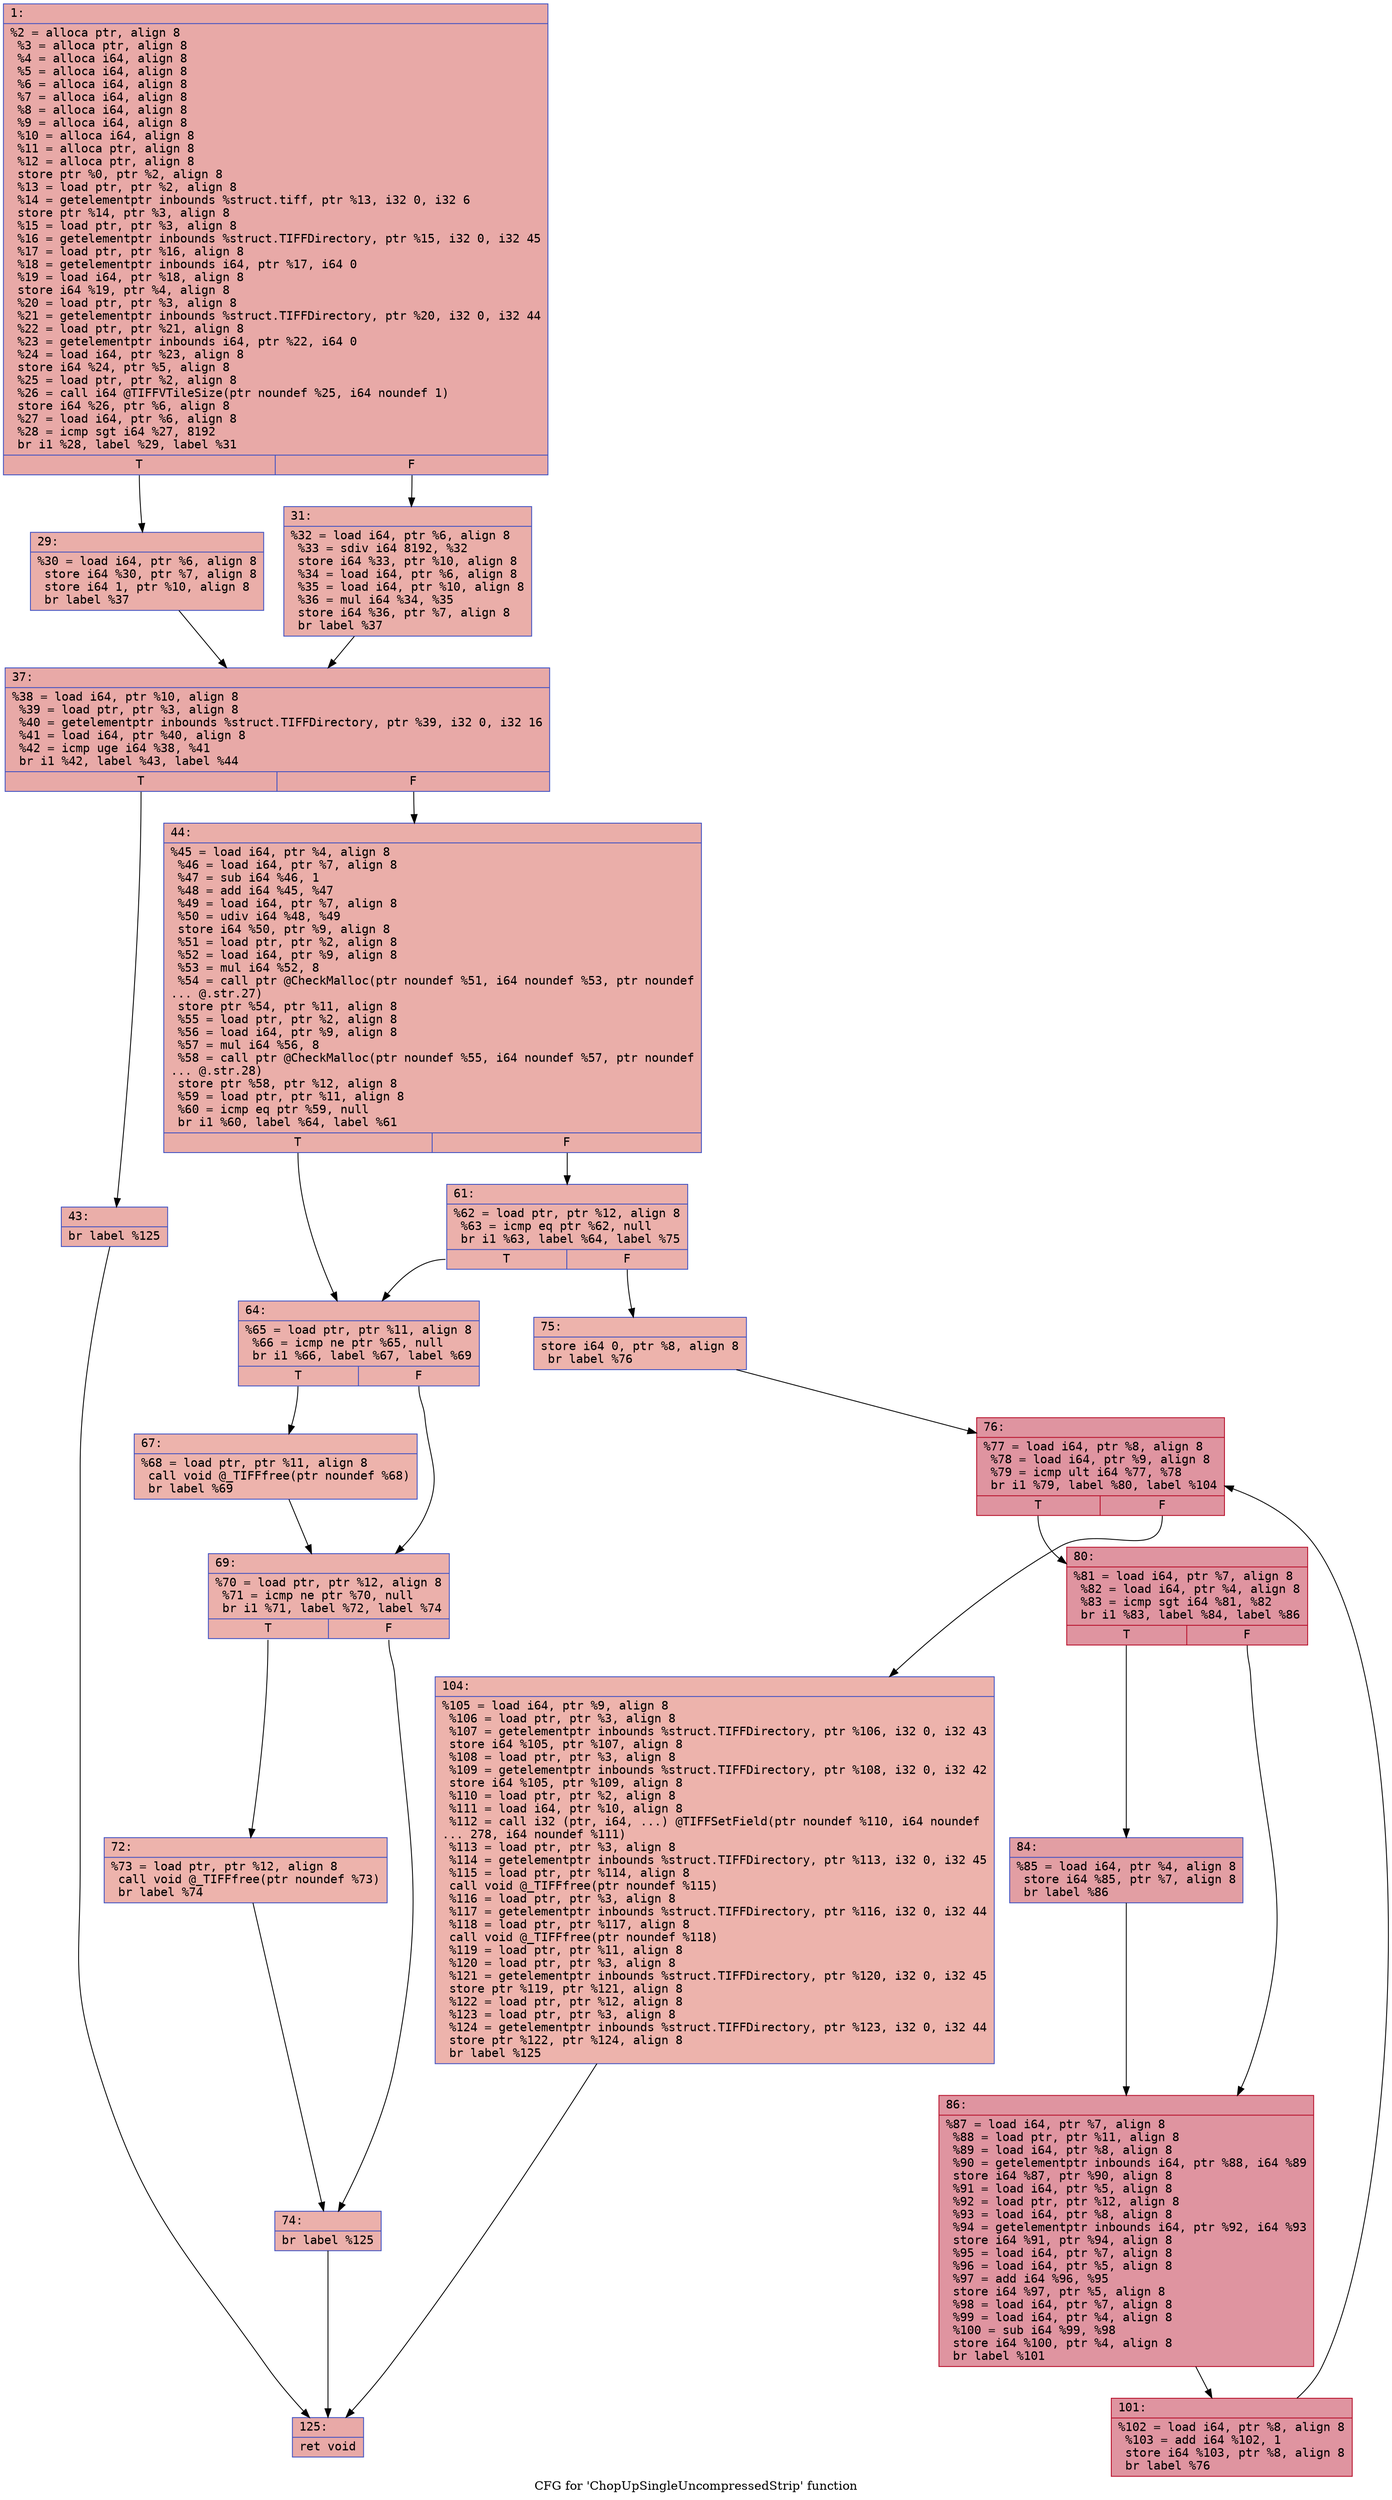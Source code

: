digraph "CFG for 'ChopUpSingleUncompressedStrip' function" {
	label="CFG for 'ChopUpSingleUncompressedStrip' function";

	Node0x6000036ae7b0 [shape=record,color="#3d50c3ff", style=filled, fillcolor="#ca3b3770" fontname="Courier",label="{1:\l|  %2 = alloca ptr, align 8\l  %3 = alloca ptr, align 8\l  %4 = alloca i64, align 8\l  %5 = alloca i64, align 8\l  %6 = alloca i64, align 8\l  %7 = alloca i64, align 8\l  %8 = alloca i64, align 8\l  %9 = alloca i64, align 8\l  %10 = alloca i64, align 8\l  %11 = alloca ptr, align 8\l  %12 = alloca ptr, align 8\l  store ptr %0, ptr %2, align 8\l  %13 = load ptr, ptr %2, align 8\l  %14 = getelementptr inbounds %struct.tiff, ptr %13, i32 0, i32 6\l  store ptr %14, ptr %3, align 8\l  %15 = load ptr, ptr %3, align 8\l  %16 = getelementptr inbounds %struct.TIFFDirectory, ptr %15, i32 0, i32 45\l  %17 = load ptr, ptr %16, align 8\l  %18 = getelementptr inbounds i64, ptr %17, i64 0\l  %19 = load i64, ptr %18, align 8\l  store i64 %19, ptr %4, align 8\l  %20 = load ptr, ptr %3, align 8\l  %21 = getelementptr inbounds %struct.TIFFDirectory, ptr %20, i32 0, i32 44\l  %22 = load ptr, ptr %21, align 8\l  %23 = getelementptr inbounds i64, ptr %22, i64 0\l  %24 = load i64, ptr %23, align 8\l  store i64 %24, ptr %5, align 8\l  %25 = load ptr, ptr %2, align 8\l  %26 = call i64 @TIFFVTileSize(ptr noundef %25, i64 noundef 1)\l  store i64 %26, ptr %6, align 8\l  %27 = load i64, ptr %6, align 8\l  %28 = icmp sgt i64 %27, 8192\l  br i1 %28, label %29, label %31\l|{<s0>T|<s1>F}}"];
	Node0x6000036ae7b0:s0 -> Node0x6000036ae800[tooltip="1 -> 29\nProbability 50.00%" ];
	Node0x6000036ae7b0:s1 -> Node0x6000036ae850[tooltip="1 -> 31\nProbability 50.00%" ];
	Node0x6000036ae800 [shape=record,color="#3d50c3ff", style=filled, fillcolor="#d0473d70" fontname="Courier",label="{29:\l|  %30 = load i64, ptr %6, align 8\l  store i64 %30, ptr %7, align 8\l  store i64 1, ptr %10, align 8\l  br label %37\l}"];
	Node0x6000036ae800 -> Node0x6000036ae8a0[tooltip="29 -> 37\nProbability 100.00%" ];
	Node0x6000036ae850 [shape=record,color="#3d50c3ff", style=filled, fillcolor="#d0473d70" fontname="Courier",label="{31:\l|  %32 = load i64, ptr %6, align 8\l  %33 = sdiv i64 8192, %32\l  store i64 %33, ptr %10, align 8\l  %34 = load i64, ptr %6, align 8\l  %35 = load i64, ptr %10, align 8\l  %36 = mul i64 %34, %35\l  store i64 %36, ptr %7, align 8\l  br label %37\l}"];
	Node0x6000036ae850 -> Node0x6000036ae8a0[tooltip="31 -> 37\nProbability 100.00%" ];
	Node0x6000036ae8a0 [shape=record,color="#3d50c3ff", style=filled, fillcolor="#ca3b3770" fontname="Courier",label="{37:\l|  %38 = load i64, ptr %10, align 8\l  %39 = load ptr, ptr %3, align 8\l  %40 = getelementptr inbounds %struct.TIFFDirectory, ptr %39, i32 0, i32 16\l  %41 = load i64, ptr %40, align 8\l  %42 = icmp uge i64 %38, %41\l  br i1 %42, label %43, label %44\l|{<s0>T|<s1>F}}"];
	Node0x6000036ae8a0:s0 -> Node0x6000036ae8f0[tooltip="37 -> 43\nProbability 50.00%" ];
	Node0x6000036ae8a0:s1 -> Node0x6000036ae940[tooltip="37 -> 44\nProbability 50.00%" ];
	Node0x6000036ae8f0 [shape=record,color="#3d50c3ff", style=filled, fillcolor="#d0473d70" fontname="Courier",label="{43:\l|  br label %125\l}"];
	Node0x6000036ae8f0 -> Node0x6000036aeda0[tooltip="43 -> 125\nProbability 100.00%" ];
	Node0x6000036ae940 [shape=record,color="#3d50c3ff", style=filled, fillcolor="#d0473d70" fontname="Courier",label="{44:\l|  %45 = load i64, ptr %4, align 8\l  %46 = load i64, ptr %7, align 8\l  %47 = sub i64 %46, 1\l  %48 = add i64 %45, %47\l  %49 = load i64, ptr %7, align 8\l  %50 = udiv i64 %48, %49\l  store i64 %50, ptr %9, align 8\l  %51 = load ptr, ptr %2, align 8\l  %52 = load i64, ptr %9, align 8\l  %53 = mul i64 %52, 8\l  %54 = call ptr @CheckMalloc(ptr noundef %51, i64 noundef %53, ptr noundef\l... @.str.27)\l  store ptr %54, ptr %11, align 8\l  %55 = load ptr, ptr %2, align 8\l  %56 = load i64, ptr %9, align 8\l  %57 = mul i64 %56, 8\l  %58 = call ptr @CheckMalloc(ptr noundef %55, i64 noundef %57, ptr noundef\l... @.str.28)\l  store ptr %58, ptr %12, align 8\l  %59 = load ptr, ptr %11, align 8\l  %60 = icmp eq ptr %59, null\l  br i1 %60, label %64, label %61\l|{<s0>T|<s1>F}}"];
	Node0x6000036ae940:s0 -> Node0x6000036ae9e0[tooltip="44 -> 64\nProbability 37.50%" ];
	Node0x6000036ae940:s1 -> Node0x6000036ae990[tooltip="44 -> 61\nProbability 62.50%" ];
	Node0x6000036ae990 [shape=record,color="#3d50c3ff", style=filled, fillcolor="#d24b4070" fontname="Courier",label="{61:\l|  %62 = load ptr, ptr %12, align 8\l  %63 = icmp eq ptr %62, null\l  br i1 %63, label %64, label %75\l|{<s0>T|<s1>F}}"];
	Node0x6000036ae990:s0 -> Node0x6000036ae9e0[tooltip="61 -> 64\nProbability 37.50%" ];
	Node0x6000036ae990:s1 -> Node0x6000036aeb70[tooltip="61 -> 75\nProbability 62.50%" ];
	Node0x6000036ae9e0 [shape=record,color="#3d50c3ff", style=filled, fillcolor="#d24b4070" fontname="Courier",label="{64:\l|  %65 = load ptr, ptr %11, align 8\l  %66 = icmp ne ptr %65, null\l  br i1 %66, label %67, label %69\l|{<s0>T|<s1>F}}"];
	Node0x6000036ae9e0:s0 -> Node0x6000036aea30[tooltip="64 -> 67\nProbability 62.50%" ];
	Node0x6000036ae9e0:s1 -> Node0x6000036aea80[tooltip="64 -> 69\nProbability 37.50%" ];
	Node0x6000036aea30 [shape=record,color="#3d50c3ff", style=filled, fillcolor="#d6524470" fontname="Courier",label="{67:\l|  %68 = load ptr, ptr %11, align 8\l  call void @_TIFFfree(ptr noundef %68)\l  br label %69\l}"];
	Node0x6000036aea30 -> Node0x6000036aea80[tooltip="67 -> 69\nProbability 100.00%" ];
	Node0x6000036aea80 [shape=record,color="#3d50c3ff", style=filled, fillcolor="#d24b4070" fontname="Courier",label="{69:\l|  %70 = load ptr, ptr %12, align 8\l  %71 = icmp ne ptr %70, null\l  br i1 %71, label %72, label %74\l|{<s0>T|<s1>F}}"];
	Node0x6000036aea80:s0 -> Node0x6000036aead0[tooltip="69 -> 72\nProbability 62.50%" ];
	Node0x6000036aea80:s1 -> Node0x6000036aeb20[tooltip="69 -> 74\nProbability 37.50%" ];
	Node0x6000036aead0 [shape=record,color="#3d50c3ff", style=filled, fillcolor="#d6524470" fontname="Courier",label="{72:\l|  %73 = load ptr, ptr %12, align 8\l  call void @_TIFFfree(ptr noundef %73)\l  br label %74\l}"];
	Node0x6000036aead0 -> Node0x6000036aeb20[tooltip="72 -> 74\nProbability 100.00%" ];
	Node0x6000036aeb20 [shape=record,color="#3d50c3ff", style=filled, fillcolor="#d24b4070" fontname="Courier",label="{74:\l|  br label %125\l}"];
	Node0x6000036aeb20 -> Node0x6000036aeda0[tooltip="74 -> 125\nProbability 100.00%" ];
	Node0x6000036aeb70 [shape=record,color="#3d50c3ff", style=filled, fillcolor="#d6524470" fontname="Courier",label="{75:\l|  store i64 0, ptr %8, align 8\l  br label %76\l}"];
	Node0x6000036aeb70 -> Node0x6000036aebc0[tooltip="75 -> 76\nProbability 100.00%" ];
	Node0x6000036aebc0 [shape=record,color="#b70d28ff", style=filled, fillcolor="#b70d2870" fontname="Courier",label="{76:\l|  %77 = load i64, ptr %8, align 8\l  %78 = load i64, ptr %9, align 8\l  %79 = icmp ult i64 %77, %78\l  br i1 %79, label %80, label %104\l|{<s0>T|<s1>F}}"];
	Node0x6000036aebc0:s0 -> Node0x6000036aec10[tooltip="76 -> 80\nProbability 96.88%" ];
	Node0x6000036aebc0:s1 -> Node0x6000036aed50[tooltip="76 -> 104\nProbability 3.12%" ];
	Node0x6000036aec10 [shape=record,color="#b70d28ff", style=filled, fillcolor="#b70d2870" fontname="Courier",label="{80:\l|  %81 = load i64, ptr %7, align 8\l  %82 = load i64, ptr %4, align 8\l  %83 = icmp sgt i64 %81, %82\l  br i1 %83, label %84, label %86\l|{<s0>T|<s1>F}}"];
	Node0x6000036aec10:s0 -> Node0x6000036aec60[tooltip="80 -> 84\nProbability 50.00%" ];
	Node0x6000036aec10:s1 -> Node0x6000036aecb0[tooltip="80 -> 86\nProbability 50.00%" ];
	Node0x6000036aec60 [shape=record,color="#3d50c3ff", style=filled, fillcolor="#be242e70" fontname="Courier",label="{84:\l|  %85 = load i64, ptr %4, align 8\l  store i64 %85, ptr %7, align 8\l  br label %86\l}"];
	Node0x6000036aec60 -> Node0x6000036aecb0[tooltip="84 -> 86\nProbability 100.00%" ];
	Node0x6000036aecb0 [shape=record,color="#b70d28ff", style=filled, fillcolor="#b70d2870" fontname="Courier",label="{86:\l|  %87 = load i64, ptr %7, align 8\l  %88 = load ptr, ptr %11, align 8\l  %89 = load i64, ptr %8, align 8\l  %90 = getelementptr inbounds i64, ptr %88, i64 %89\l  store i64 %87, ptr %90, align 8\l  %91 = load i64, ptr %5, align 8\l  %92 = load ptr, ptr %12, align 8\l  %93 = load i64, ptr %8, align 8\l  %94 = getelementptr inbounds i64, ptr %92, i64 %93\l  store i64 %91, ptr %94, align 8\l  %95 = load i64, ptr %7, align 8\l  %96 = load i64, ptr %5, align 8\l  %97 = add i64 %96, %95\l  store i64 %97, ptr %5, align 8\l  %98 = load i64, ptr %7, align 8\l  %99 = load i64, ptr %4, align 8\l  %100 = sub i64 %99, %98\l  store i64 %100, ptr %4, align 8\l  br label %101\l}"];
	Node0x6000036aecb0 -> Node0x6000036aed00[tooltip="86 -> 101\nProbability 100.00%" ];
	Node0x6000036aed00 [shape=record,color="#b70d28ff", style=filled, fillcolor="#b70d2870" fontname="Courier",label="{101:\l|  %102 = load i64, ptr %8, align 8\l  %103 = add i64 %102, 1\l  store i64 %103, ptr %8, align 8\l  br label %76\l}"];
	Node0x6000036aed00 -> Node0x6000036aebc0[tooltip="101 -> 76\nProbability 100.00%" ];
	Node0x6000036aed50 [shape=record,color="#3d50c3ff", style=filled, fillcolor="#d6524470" fontname="Courier",label="{104:\l|  %105 = load i64, ptr %9, align 8\l  %106 = load ptr, ptr %3, align 8\l  %107 = getelementptr inbounds %struct.TIFFDirectory, ptr %106, i32 0, i32 43\l  store i64 %105, ptr %107, align 8\l  %108 = load ptr, ptr %3, align 8\l  %109 = getelementptr inbounds %struct.TIFFDirectory, ptr %108, i32 0, i32 42\l  store i64 %105, ptr %109, align 8\l  %110 = load ptr, ptr %2, align 8\l  %111 = load i64, ptr %10, align 8\l  %112 = call i32 (ptr, i64, ...) @TIFFSetField(ptr noundef %110, i64 noundef\l... 278, i64 noundef %111)\l  %113 = load ptr, ptr %3, align 8\l  %114 = getelementptr inbounds %struct.TIFFDirectory, ptr %113, i32 0, i32 45\l  %115 = load ptr, ptr %114, align 8\l  call void @_TIFFfree(ptr noundef %115)\l  %116 = load ptr, ptr %3, align 8\l  %117 = getelementptr inbounds %struct.TIFFDirectory, ptr %116, i32 0, i32 44\l  %118 = load ptr, ptr %117, align 8\l  call void @_TIFFfree(ptr noundef %118)\l  %119 = load ptr, ptr %11, align 8\l  %120 = load ptr, ptr %3, align 8\l  %121 = getelementptr inbounds %struct.TIFFDirectory, ptr %120, i32 0, i32 45\l  store ptr %119, ptr %121, align 8\l  %122 = load ptr, ptr %12, align 8\l  %123 = load ptr, ptr %3, align 8\l  %124 = getelementptr inbounds %struct.TIFFDirectory, ptr %123, i32 0, i32 44\l  store ptr %122, ptr %124, align 8\l  br label %125\l}"];
	Node0x6000036aed50 -> Node0x6000036aeda0[tooltip="104 -> 125\nProbability 100.00%" ];
	Node0x6000036aeda0 [shape=record,color="#3d50c3ff", style=filled, fillcolor="#ca3b3770" fontname="Courier",label="{125:\l|  ret void\l}"];
}
